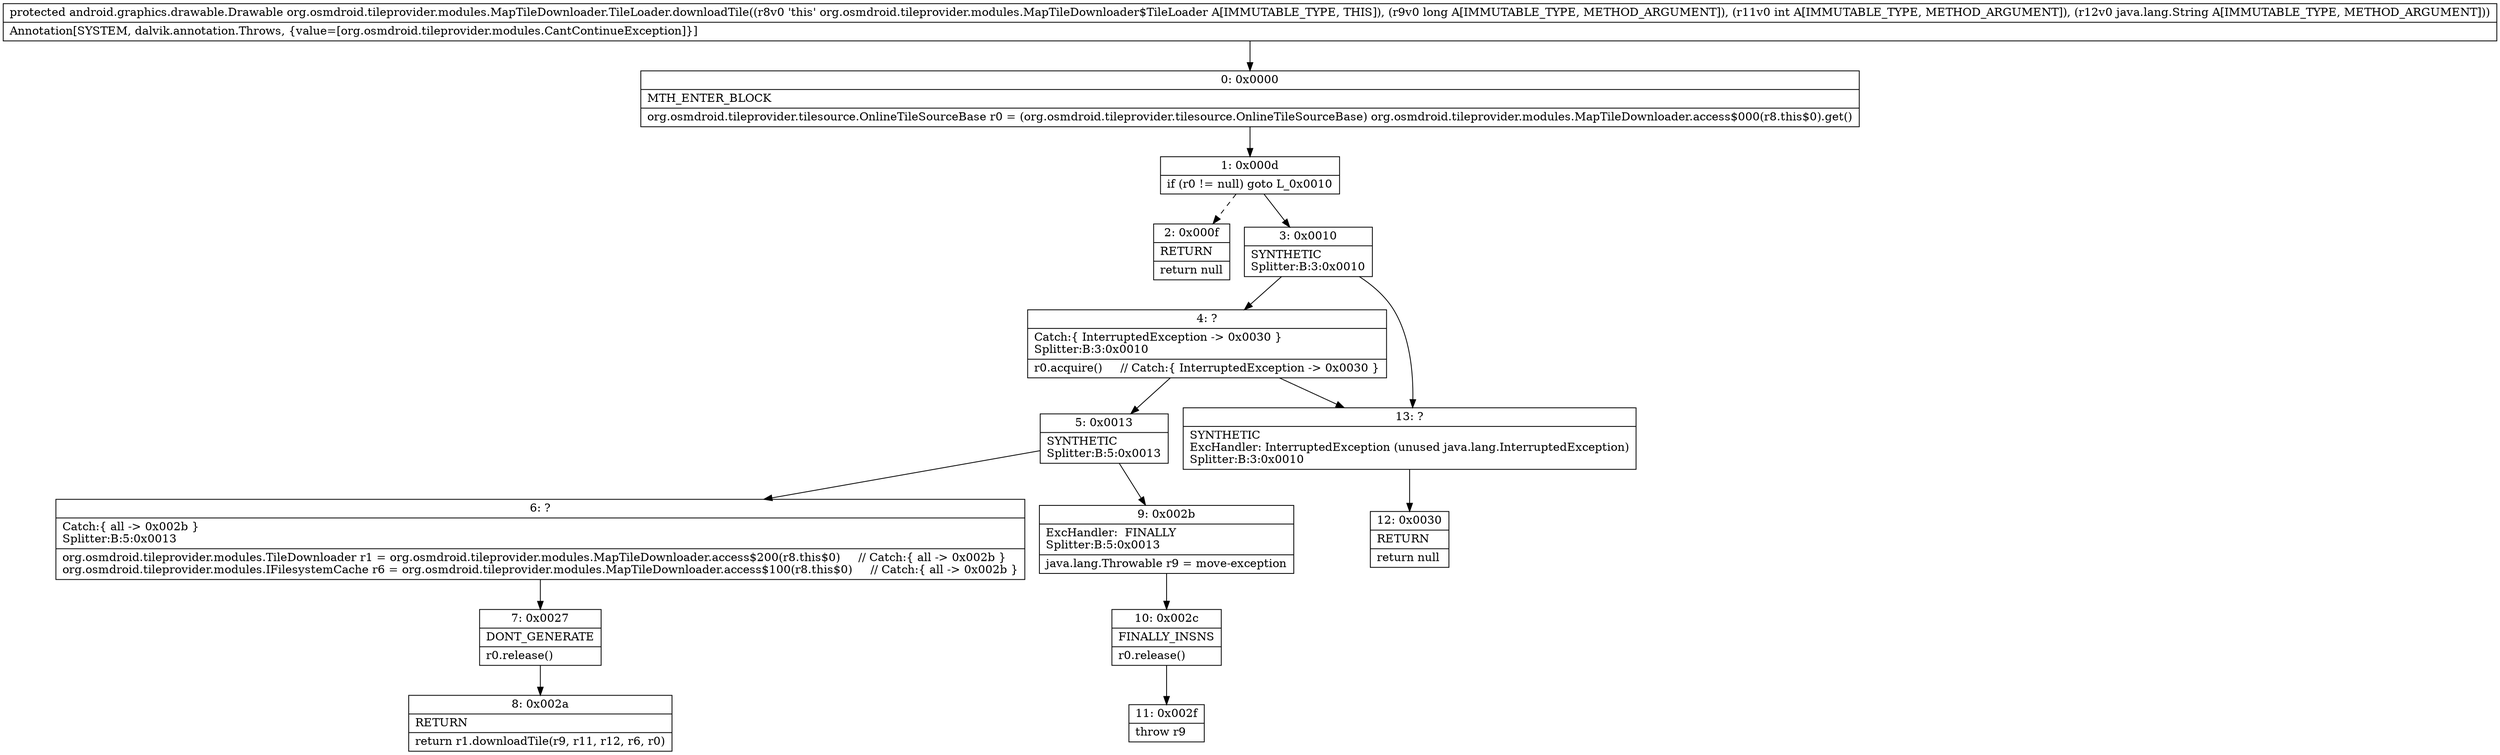 digraph "CFG fororg.osmdroid.tileprovider.modules.MapTileDownloader.TileLoader.downloadTile(JILjava\/lang\/String;)Landroid\/graphics\/drawable\/Drawable;" {
Node_0 [shape=record,label="{0\:\ 0x0000|MTH_ENTER_BLOCK\l|org.osmdroid.tileprovider.tilesource.OnlineTileSourceBase r0 = (org.osmdroid.tileprovider.tilesource.OnlineTileSourceBase) org.osmdroid.tileprovider.modules.MapTileDownloader.access$000(r8.this$0).get()\l}"];
Node_1 [shape=record,label="{1\:\ 0x000d|if (r0 != null) goto L_0x0010\l}"];
Node_2 [shape=record,label="{2\:\ 0x000f|RETURN\l|return null\l}"];
Node_3 [shape=record,label="{3\:\ 0x0010|SYNTHETIC\lSplitter:B:3:0x0010\l}"];
Node_4 [shape=record,label="{4\:\ ?|Catch:\{ InterruptedException \-\> 0x0030 \}\lSplitter:B:3:0x0010\l|r0.acquire()     \/\/ Catch:\{ InterruptedException \-\> 0x0030 \}\l}"];
Node_5 [shape=record,label="{5\:\ 0x0013|SYNTHETIC\lSplitter:B:5:0x0013\l}"];
Node_6 [shape=record,label="{6\:\ ?|Catch:\{ all \-\> 0x002b \}\lSplitter:B:5:0x0013\l|org.osmdroid.tileprovider.modules.TileDownloader r1 = org.osmdroid.tileprovider.modules.MapTileDownloader.access$200(r8.this$0)     \/\/ Catch:\{ all \-\> 0x002b \}\lorg.osmdroid.tileprovider.modules.IFilesystemCache r6 = org.osmdroid.tileprovider.modules.MapTileDownloader.access$100(r8.this$0)     \/\/ Catch:\{ all \-\> 0x002b \}\l}"];
Node_7 [shape=record,label="{7\:\ 0x0027|DONT_GENERATE\l|r0.release()\l}"];
Node_8 [shape=record,label="{8\:\ 0x002a|RETURN\l|return r1.downloadTile(r9, r11, r12, r6, r0)\l}"];
Node_9 [shape=record,label="{9\:\ 0x002b|ExcHandler:  FINALLY\lSplitter:B:5:0x0013\l|java.lang.Throwable r9 = move\-exception\l}"];
Node_10 [shape=record,label="{10\:\ 0x002c|FINALLY_INSNS\l|r0.release()\l}"];
Node_11 [shape=record,label="{11\:\ 0x002f|throw r9\l}"];
Node_12 [shape=record,label="{12\:\ 0x0030|RETURN\l|return null\l}"];
Node_13 [shape=record,label="{13\:\ ?|SYNTHETIC\lExcHandler: InterruptedException (unused java.lang.InterruptedException)\lSplitter:B:3:0x0010\l}"];
MethodNode[shape=record,label="{protected android.graphics.drawable.Drawable org.osmdroid.tileprovider.modules.MapTileDownloader.TileLoader.downloadTile((r8v0 'this' org.osmdroid.tileprovider.modules.MapTileDownloader$TileLoader A[IMMUTABLE_TYPE, THIS]), (r9v0 long A[IMMUTABLE_TYPE, METHOD_ARGUMENT]), (r11v0 int A[IMMUTABLE_TYPE, METHOD_ARGUMENT]), (r12v0 java.lang.String A[IMMUTABLE_TYPE, METHOD_ARGUMENT]))  | Annotation[SYSTEM, dalvik.annotation.Throws, \{value=[org.osmdroid.tileprovider.modules.CantContinueException]\}]\l}"];
MethodNode -> Node_0;
Node_0 -> Node_1;
Node_1 -> Node_2[style=dashed];
Node_1 -> Node_3;
Node_3 -> Node_4;
Node_3 -> Node_13;
Node_4 -> Node_5;
Node_4 -> Node_13;
Node_5 -> Node_6;
Node_5 -> Node_9;
Node_6 -> Node_7;
Node_7 -> Node_8;
Node_9 -> Node_10;
Node_10 -> Node_11;
Node_13 -> Node_12;
}

